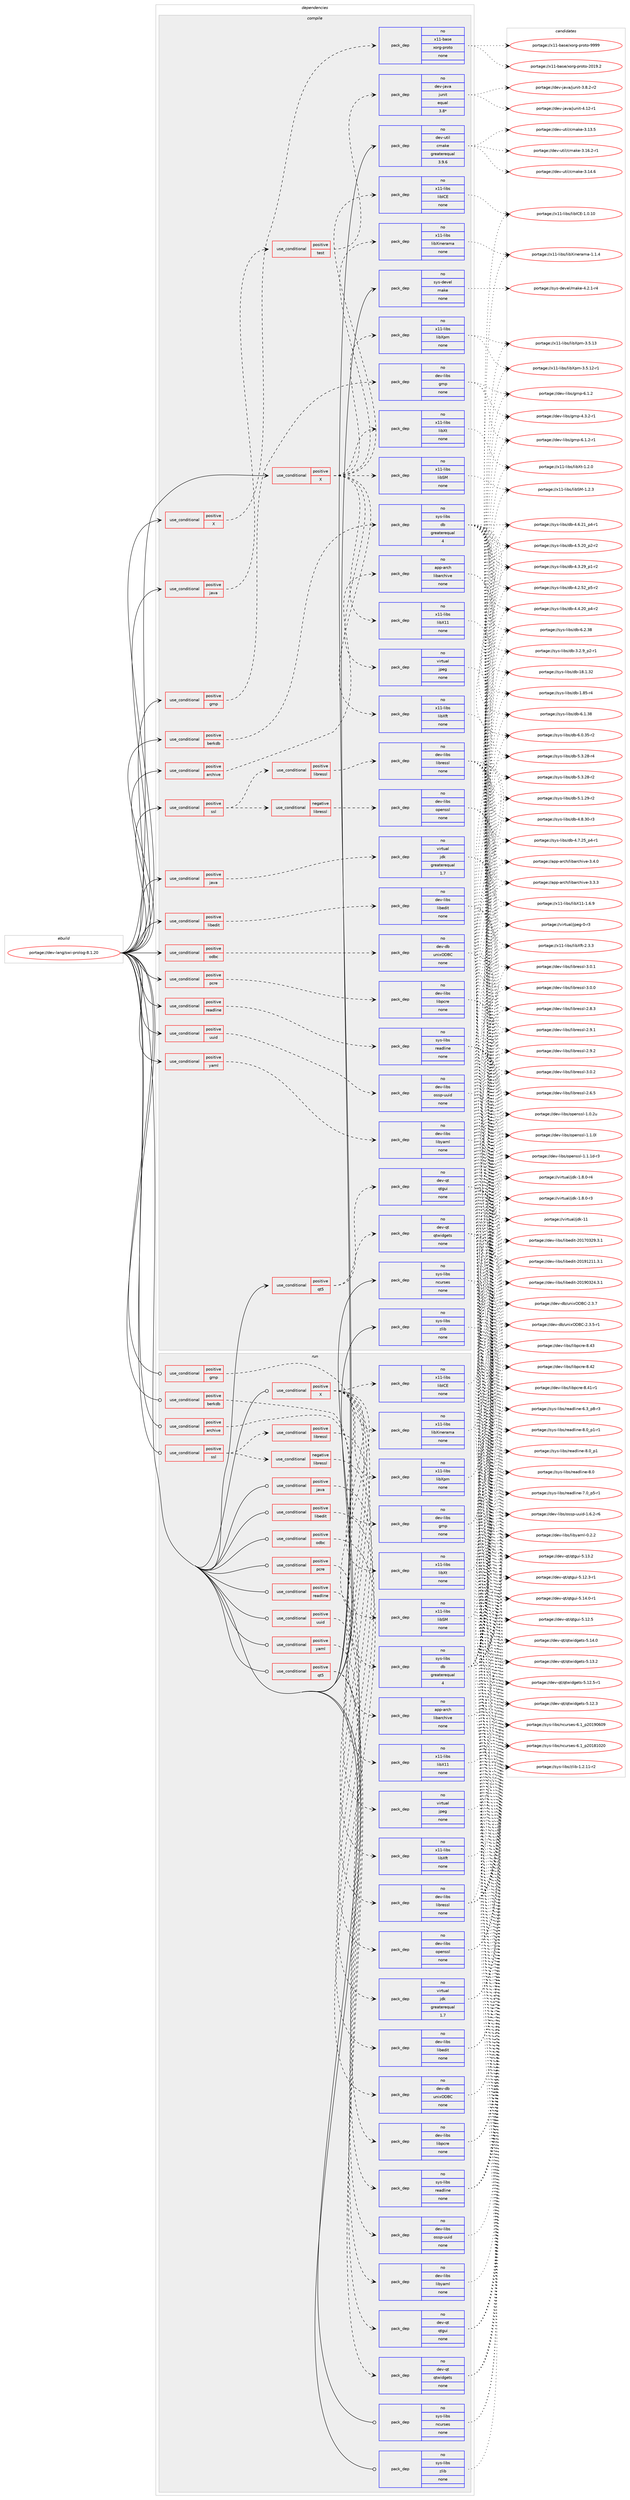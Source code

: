 digraph prolog {

# *************
# Graph options
# *************

newrank=true;
concentrate=true;
compound=true;
graph [rankdir=LR,fontname=Helvetica,fontsize=10,ranksep=1.5];#, ranksep=2.5, nodesep=0.2];
edge  [arrowhead=vee];
node  [fontname=Helvetica,fontsize=10];

# **********
# The ebuild
# **********

subgraph cluster_leftcol {
color=gray;
rank=same;
label=<<i>ebuild</i>>;
id [label="portage://dev-lang/swi-prolog-8.1.20", color=red, width=4, href="../dev-lang/swi-prolog-8.1.20.svg"];
}

# ****************
# The dependencies
# ****************

subgraph cluster_midcol {
color=gray;
label=<<i>dependencies</i>>;
subgraph cluster_compile {
fillcolor="#eeeeee";
style=filled;
label=<<i>compile</i>>;
subgraph cond126596 {
dependency517603 [label=<<TABLE BORDER="0" CELLBORDER="1" CELLSPACING="0" CELLPADDING="4"><TR><TD ROWSPAN="3" CELLPADDING="10">use_conditional</TD></TR><TR><TD>positive</TD></TR><TR><TD>X</TD></TR></TABLE>>, shape=none, color=red];
subgraph pack385605 {
dependency517604 [label=<<TABLE BORDER="0" CELLBORDER="1" CELLSPACING="0" CELLPADDING="4" WIDTH="220"><TR><TD ROWSPAN="6" CELLPADDING="30">pack_dep</TD></TR><TR><TD WIDTH="110">no</TD></TR><TR><TD>virtual</TD></TR><TR><TD>jpeg</TD></TR><TR><TD>none</TD></TR><TR><TD></TD></TR></TABLE>>, shape=none, color=blue];
}
dependency517603:e -> dependency517604:w [weight=20,style="dashed",arrowhead="vee"];
subgraph pack385606 {
dependency517605 [label=<<TABLE BORDER="0" CELLBORDER="1" CELLSPACING="0" CELLPADDING="4" WIDTH="220"><TR><TD ROWSPAN="6" CELLPADDING="30">pack_dep</TD></TR><TR><TD WIDTH="110">no</TD></TR><TR><TD>x11-libs</TD></TR><TR><TD>libX11</TD></TR><TR><TD>none</TD></TR><TR><TD></TD></TR></TABLE>>, shape=none, color=blue];
}
dependency517603:e -> dependency517605:w [weight=20,style="dashed",arrowhead="vee"];
subgraph pack385607 {
dependency517606 [label=<<TABLE BORDER="0" CELLBORDER="1" CELLSPACING="0" CELLPADDING="4" WIDTH="220"><TR><TD ROWSPAN="6" CELLPADDING="30">pack_dep</TD></TR><TR><TD WIDTH="110">no</TD></TR><TR><TD>x11-libs</TD></TR><TR><TD>libXft</TD></TR><TR><TD>none</TD></TR><TR><TD></TD></TR></TABLE>>, shape=none, color=blue];
}
dependency517603:e -> dependency517606:w [weight=20,style="dashed",arrowhead="vee"];
subgraph pack385608 {
dependency517607 [label=<<TABLE BORDER="0" CELLBORDER="1" CELLSPACING="0" CELLPADDING="4" WIDTH="220"><TR><TD ROWSPAN="6" CELLPADDING="30">pack_dep</TD></TR><TR><TD WIDTH="110">no</TD></TR><TR><TD>x11-libs</TD></TR><TR><TD>libXinerama</TD></TR><TR><TD>none</TD></TR><TR><TD></TD></TR></TABLE>>, shape=none, color=blue];
}
dependency517603:e -> dependency517607:w [weight=20,style="dashed",arrowhead="vee"];
subgraph pack385609 {
dependency517608 [label=<<TABLE BORDER="0" CELLBORDER="1" CELLSPACING="0" CELLPADDING="4" WIDTH="220"><TR><TD ROWSPAN="6" CELLPADDING="30">pack_dep</TD></TR><TR><TD WIDTH="110">no</TD></TR><TR><TD>x11-libs</TD></TR><TR><TD>libXpm</TD></TR><TR><TD>none</TD></TR><TR><TD></TD></TR></TABLE>>, shape=none, color=blue];
}
dependency517603:e -> dependency517608:w [weight=20,style="dashed",arrowhead="vee"];
subgraph pack385610 {
dependency517609 [label=<<TABLE BORDER="0" CELLBORDER="1" CELLSPACING="0" CELLPADDING="4" WIDTH="220"><TR><TD ROWSPAN="6" CELLPADDING="30">pack_dep</TD></TR><TR><TD WIDTH="110">no</TD></TR><TR><TD>x11-libs</TD></TR><TR><TD>libXt</TD></TR><TR><TD>none</TD></TR><TR><TD></TD></TR></TABLE>>, shape=none, color=blue];
}
dependency517603:e -> dependency517609:w [weight=20,style="dashed",arrowhead="vee"];
subgraph pack385611 {
dependency517610 [label=<<TABLE BORDER="0" CELLBORDER="1" CELLSPACING="0" CELLPADDING="4" WIDTH="220"><TR><TD ROWSPAN="6" CELLPADDING="30">pack_dep</TD></TR><TR><TD WIDTH="110">no</TD></TR><TR><TD>x11-libs</TD></TR><TR><TD>libICE</TD></TR><TR><TD>none</TD></TR><TR><TD></TD></TR></TABLE>>, shape=none, color=blue];
}
dependency517603:e -> dependency517610:w [weight=20,style="dashed",arrowhead="vee"];
subgraph pack385612 {
dependency517611 [label=<<TABLE BORDER="0" CELLBORDER="1" CELLSPACING="0" CELLPADDING="4" WIDTH="220"><TR><TD ROWSPAN="6" CELLPADDING="30">pack_dep</TD></TR><TR><TD WIDTH="110">no</TD></TR><TR><TD>x11-libs</TD></TR><TR><TD>libSM</TD></TR><TR><TD>none</TD></TR><TR><TD></TD></TR></TABLE>>, shape=none, color=blue];
}
dependency517603:e -> dependency517611:w [weight=20,style="dashed",arrowhead="vee"];
}
id:e -> dependency517603:w [weight=20,style="solid",arrowhead="vee"];
subgraph cond126597 {
dependency517612 [label=<<TABLE BORDER="0" CELLBORDER="1" CELLSPACING="0" CELLPADDING="4"><TR><TD ROWSPAN="3" CELLPADDING="10">use_conditional</TD></TR><TR><TD>positive</TD></TR><TR><TD>X</TD></TR></TABLE>>, shape=none, color=red];
subgraph pack385613 {
dependency517613 [label=<<TABLE BORDER="0" CELLBORDER="1" CELLSPACING="0" CELLPADDING="4" WIDTH="220"><TR><TD ROWSPAN="6" CELLPADDING="30">pack_dep</TD></TR><TR><TD WIDTH="110">no</TD></TR><TR><TD>x11-base</TD></TR><TR><TD>xorg-proto</TD></TR><TR><TD>none</TD></TR><TR><TD></TD></TR></TABLE>>, shape=none, color=blue];
}
dependency517612:e -> dependency517613:w [weight=20,style="dashed",arrowhead="vee"];
}
id:e -> dependency517612:w [weight=20,style="solid",arrowhead="vee"];
subgraph cond126598 {
dependency517614 [label=<<TABLE BORDER="0" CELLBORDER="1" CELLSPACING="0" CELLPADDING="4"><TR><TD ROWSPAN="3" CELLPADDING="10">use_conditional</TD></TR><TR><TD>positive</TD></TR><TR><TD>archive</TD></TR></TABLE>>, shape=none, color=red];
subgraph pack385614 {
dependency517615 [label=<<TABLE BORDER="0" CELLBORDER="1" CELLSPACING="0" CELLPADDING="4" WIDTH="220"><TR><TD ROWSPAN="6" CELLPADDING="30">pack_dep</TD></TR><TR><TD WIDTH="110">no</TD></TR><TR><TD>app-arch</TD></TR><TR><TD>libarchive</TD></TR><TR><TD>none</TD></TR><TR><TD></TD></TR></TABLE>>, shape=none, color=blue];
}
dependency517614:e -> dependency517615:w [weight=20,style="dashed",arrowhead="vee"];
}
id:e -> dependency517614:w [weight=20,style="solid",arrowhead="vee"];
subgraph cond126599 {
dependency517616 [label=<<TABLE BORDER="0" CELLBORDER="1" CELLSPACING="0" CELLPADDING="4"><TR><TD ROWSPAN="3" CELLPADDING="10">use_conditional</TD></TR><TR><TD>positive</TD></TR><TR><TD>berkdb</TD></TR></TABLE>>, shape=none, color=red];
subgraph pack385615 {
dependency517617 [label=<<TABLE BORDER="0" CELLBORDER="1" CELLSPACING="0" CELLPADDING="4" WIDTH="220"><TR><TD ROWSPAN="6" CELLPADDING="30">pack_dep</TD></TR><TR><TD WIDTH="110">no</TD></TR><TR><TD>sys-libs</TD></TR><TR><TD>db</TD></TR><TR><TD>greaterequal</TD></TR><TR><TD>4</TD></TR></TABLE>>, shape=none, color=blue];
}
dependency517616:e -> dependency517617:w [weight=20,style="dashed",arrowhead="vee"];
}
id:e -> dependency517616:w [weight=20,style="solid",arrowhead="vee"];
subgraph cond126600 {
dependency517618 [label=<<TABLE BORDER="0" CELLBORDER="1" CELLSPACING="0" CELLPADDING="4"><TR><TD ROWSPAN="3" CELLPADDING="10">use_conditional</TD></TR><TR><TD>positive</TD></TR><TR><TD>gmp</TD></TR></TABLE>>, shape=none, color=red];
subgraph pack385616 {
dependency517619 [label=<<TABLE BORDER="0" CELLBORDER="1" CELLSPACING="0" CELLPADDING="4" WIDTH="220"><TR><TD ROWSPAN="6" CELLPADDING="30">pack_dep</TD></TR><TR><TD WIDTH="110">no</TD></TR><TR><TD>dev-libs</TD></TR><TR><TD>gmp</TD></TR><TR><TD>none</TD></TR><TR><TD></TD></TR></TABLE>>, shape=none, color=blue];
}
dependency517618:e -> dependency517619:w [weight=20,style="dashed",arrowhead="vee"];
}
id:e -> dependency517618:w [weight=20,style="solid",arrowhead="vee"];
subgraph cond126601 {
dependency517620 [label=<<TABLE BORDER="0" CELLBORDER="1" CELLSPACING="0" CELLPADDING="4"><TR><TD ROWSPAN="3" CELLPADDING="10">use_conditional</TD></TR><TR><TD>positive</TD></TR><TR><TD>java</TD></TR></TABLE>>, shape=none, color=red];
subgraph cond126602 {
dependency517621 [label=<<TABLE BORDER="0" CELLBORDER="1" CELLSPACING="0" CELLPADDING="4"><TR><TD ROWSPAN="3" CELLPADDING="10">use_conditional</TD></TR><TR><TD>positive</TD></TR><TR><TD>test</TD></TR></TABLE>>, shape=none, color=red];
subgraph pack385617 {
dependency517622 [label=<<TABLE BORDER="0" CELLBORDER="1" CELLSPACING="0" CELLPADDING="4" WIDTH="220"><TR><TD ROWSPAN="6" CELLPADDING="30">pack_dep</TD></TR><TR><TD WIDTH="110">no</TD></TR><TR><TD>dev-java</TD></TR><TR><TD>junit</TD></TR><TR><TD>equal</TD></TR><TR><TD>3.8*</TD></TR></TABLE>>, shape=none, color=blue];
}
dependency517621:e -> dependency517622:w [weight=20,style="dashed",arrowhead="vee"];
}
dependency517620:e -> dependency517621:w [weight=20,style="dashed",arrowhead="vee"];
}
id:e -> dependency517620:w [weight=20,style="solid",arrowhead="vee"];
subgraph cond126603 {
dependency517623 [label=<<TABLE BORDER="0" CELLBORDER="1" CELLSPACING="0" CELLPADDING="4"><TR><TD ROWSPAN="3" CELLPADDING="10">use_conditional</TD></TR><TR><TD>positive</TD></TR><TR><TD>java</TD></TR></TABLE>>, shape=none, color=red];
subgraph pack385618 {
dependency517624 [label=<<TABLE BORDER="0" CELLBORDER="1" CELLSPACING="0" CELLPADDING="4" WIDTH="220"><TR><TD ROWSPAN="6" CELLPADDING="30">pack_dep</TD></TR><TR><TD WIDTH="110">no</TD></TR><TR><TD>virtual</TD></TR><TR><TD>jdk</TD></TR><TR><TD>greaterequal</TD></TR><TR><TD>1.7</TD></TR></TABLE>>, shape=none, color=blue];
}
dependency517623:e -> dependency517624:w [weight=20,style="dashed",arrowhead="vee"];
}
id:e -> dependency517623:w [weight=20,style="solid",arrowhead="vee"];
subgraph cond126604 {
dependency517625 [label=<<TABLE BORDER="0" CELLBORDER="1" CELLSPACING="0" CELLPADDING="4"><TR><TD ROWSPAN="3" CELLPADDING="10">use_conditional</TD></TR><TR><TD>positive</TD></TR><TR><TD>libedit</TD></TR></TABLE>>, shape=none, color=red];
subgraph pack385619 {
dependency517626 [label=<<TABLE BORDER="0" CELLBORDER="1" CELLSPACING="0" CELLPADDING="4" WIDTH="220"><TR><TD ROWSPAN="6" CELLPADDING="30">pack_dep</TD></TR><TR><TD WIDTH="110">no</TD></TR><TR><TD>dev-libs</TD></TR><TR><TD>libedit</TD></TR><TR><TD>none</TD></TR><TR><TD></TD></TR></TABLE>>, shape=none, color=blue];
}
dependency517625:e -> dependency517626:w [weight=20,style="dashed",arrowhead="vee"];
}
id:e -> dependency517625:w [weight=20,style="solid",arrowhead="vee"];
subgraph cond126605 {
dependency517627 [label=<<TABLE BORDER="0" CELLBORDER="1" CELLSPACING="0" CELLPADDING="4"><TR><TD ROWSPAN="3" CELLPADDING="10">use_conditional</TD></TR><TR><TD>positive</TD></TR><TR><TD>odbc</TD></TR></TABLE>>, shape=none, color=red];
subgraph pack385620 {
dependency517628 [label=<<TABLE BORDER="0" CELLBORDER="1" CELLSPACING="0" CELLPADDING="4" WIDTH="220"><TR><TD ROWSPAN="6" CELLPADDING="30">pack_dep</TD></TR><TR><TD WIDTH="110">no</TD></TR><TR><TD>dev-db</TD></TR><TR><TD>unixODBC</TD></TR><TR><TD>none</TD></TR><TR><TD></TD></TR></TABLE>>, shape=none, color=blue];
}
dependency517627:e -> dependency517628:w [weight=20,style="dashed",arrowhead="vee"];
}
id:e -> dependency517627:w [weight=20,style="solid",arrowhead="vee"];
subgraph cond126606 {
dependency517629 [label=<<TABLE BORDER="0" CELLBORDER="1" CELLSPACING="0" CELLPADDING="4"><TR><TD ROWSPAN="3" CELLPADDING="10">use_conditional</TD></TR><TR><TD>positive</TD></TR><TR><TD>pcre</TD></TR></TABLE>>, shape=none, color=red];
subgraph pack385621 {
dependency517630 [label=<<TABLE BORDER="0" CELLBORDER="1" CELLSPACING="0" CELLPADDING="4" WIDTH="220"><TR><TD ROWSPAN="6" CELLPADDING="30">pack_dep</TD></TR><TR><TD WIDTH="110">no</TD></TR><TR><TD>dev-libs</TD></TR><TR><TD>libpcre</TD></TR><TR><TD>none</TD></TR><TR><TD></TD></TR></TABLE>>, shape=none, color=blue];
}
dependency517629:e -> dependency517630:w [weight=20,style="dashed",arrowhead="vee"];
}
id:e -> dependency517629:w [weight=20,style="solid",arrowhead="vee"];
subgraph cond126607 {
dependency517631 [label=<<TABLE BORDER="0" CELLBORDER="1" CELLSPACING="0" CELLPADDING="4"><TR><TD ROWSPAN="3" CELLPADDING="10">use_conditional</TD></TR><TR><TD>positive</TD></TR><TR><TD>qt5</TD></TR></TABLE>>, shape=none, color=red];
subgraph pack385622 {
dependency517632 [label=<<TABLE BORDER="0" CELLBORDER="1" CELLSPACING="0" CELLPADDING="4" WIDTH="220"><TR><TD ROWSPAN="6" CELLPADDING="30">pack_dep</TD></TR><TR><TD WIDTH="110">no</TD></TR><TR><TD>dev-qt</TD></TR><TR><TD>qtwidgets</TD></TR><TR><TD>none</TD></TR><TR><TD></TD></TR></TABLE>>, shape=none, color=blue];
}
dependency517631:e -> dependency517632:w [weight=20,style="dashed",arrowhead="vee"];
subgraph pack385623 {
dependency517633 [label=<<TABLE BORDER="0" CELLBORDER="1" CELLSPACING="0" CELLPADDING="4" WIDTH="220"><TR><TD ROWSPAN="6" CELLPADDING="30">pack_dep</TD></TR><TR><TD WIDTH="110">no</TD></TR><TR><TD>dev-qt</TD></TR><TR><TD>qtgui</TD></TR><TR><TD>none</TD></TR><TR><TD></TD></TR></TABLE>>, shape=none, color=blue];
}
dependency517631:e -> dependency517633:w [weight=20,style="dashed",arrowhead="vee"];
}
id:e -> dependency517631:w [weight=20,style="solid",arrowhead="vee"];
subgraph cond126608 {
dependency517634 [label=<<TABLE BORDER="0" CELLBORDER="1" CELLSPACING="0" CELLPADDING="4"><TR><TD ROWSPAN="3" CELLPADDING="10">use_conditional</TD></TR><TR><TD>positive</TD></TR><TR><TD>readline</TD></TR></TABLE>>, shape=none, color=red];
subgraph pack385624 {
dependency517635 [label=<<TABLE BORDER="0" CELLBORDER="1" CELLSPACING="0" CELLPADDING="4" WIDTH="220"><TR><TD ROWSPAN="6" CELLPADDING="30">pack_dep</TD></TR><TR><TD WIDTH="110">no</TD></TR><TR><TD>sys-libs</TD></TR><TR><TD>readline</TD></TR><TR><TD>none</TD></TR><TR><TD></TD></TR></TABLE>>, shape=none, color=blue];
}
dependency517634:e -> dependency517635:w [weight=20,style="dashed",arrowhead="vee"];
}
id:e -> dependency517634:w [weight=20,style="solid",arrowhead="vee"];
subgraph cond126609 {
dependency517636 [label=<<TABLE BORDER="0" CELLBORDER="1" CELLSPACING="0" CELLPADDING="4"><TR><TD ROWSPAN="3" CELLPADDING="10">use_conditional</TD></TR><TR><TD>positive</TD></TR><TR><TD>ssl</TD></TR></TABLE>>, shape=none, color=red];
subgraph cond126610 {
dependency517637 [label=<<TABLE BORDER="0" CELLBORDER="1" CELLSPACING="0" CELLPADDING="4"><TR><TD ROWSPAN="3" CELLPADDING="10">use_conditional</TD></TR><TR><TD>negative</TD></TR><TR><TD>libressl</TD></TR></TABLE>>, shape=none, color=red];
subgraph pack385625 {
dependency517638 [label=<<TABLE BORDER="0" CELLBORDER="1" CELLSPACING="0" CELLPADDING="4" WIDTH="220"><TR><TD ROWSPAN="6" CELLPADDING="30">pack_dep</TD></TR><TR><TD WIDTH="110">no</TD></TR><TR><TD>dev-libs</TD></TR><TR><TD>openssl</TD></TR><TR><TD>none</TD></TR><TR><TD></TD></TR></TABLE>>, shape=none, color=blue];
}
dependency517637:e -> dependency517638:w [weight=20,style="dashed",arrowhead="vee"];
}
dependency517636:e -> dependency517637:w [weight=20,style="dashed",arrowhead="vee"];
subgraph cond126611 {
dependency517639 [label=<<TABLE BORDER="0" CELLBORDER="1" CELLSPACING="0" CELLPADDING="4"><TR><TD ROWSPAN="3" CELLPADDING="10">use_conditional</TD></TR><TR><TD>positive</TD></TR><TR><TD>libressl</TD></TR></TABLE>>, shape=none, color=red];
subgraph pack385626 {
dependency517640 [label=<<TABLE BORDER="0" CELLBORDER="1" CELLSPACING="0" CELLPADDING="4" WIDTH="220"><TR><TD ROWSPAN="6" CELLPADDING="30">pack_dep</TD></TR><TR><TD WIDTH="110">no</TD></TR><TR><TD>dev-libs</TD></TR><TR><TD>libressl</TD></TR><TR><TD>none</TD></TR><TR><TD></TD></TR></TABLE>>, shape=none, color=blue];
}
dependency517639:e -> dependency517640:w [weight=20,style="dashed",arrowhead="vee"];
}
dependency517636:e -> dependency517639:w [weight=20,style="dashed",arrowhead="vee"];
}
id:e -> dependency517636:w [weight=20,style="solid",arrowhead="vee"];
subgraph cond126612 {
dependency517641 [label=<<TABLE BORDER="0" CELLBORDER="1" CELLSPACING="0" CELLPADDING="4"><TR><TD ROWSPAN="3" CELLPADDING="10">use_conditional</TD></TR><TR><TD>positive</TD></TR><TR><TD>uuid</TD></TR></TABLE>>, shape=none, color=red];
subgraph pack385627 {
dependency517642 [label=<<TABLE BORDER="0" CELLBORDER="1" CELLSPACING="0" CELLPADDING="4" WIDTH="220"><TR><TD ROWSPAN="6" CELLPADDING="30">pack_dep</TD></TR><TR><TD WIDTH="110">no</TD></TR><TR><TD>dev-libs</TD></TR><TR><TD>ossp-uuid</TD></TR><TR><TD>none</TD></TR><TR><TD></TD></TR></TABLE>>, shape=none, color=blue];
}
dependency517641:e -> dependency517642:w [weight=20,style="dashed",arrowhead="vee"];
}
id:e -> dependency517641:w [weight=20,style="solid",arrowhead="vee"];
subgraph cond126613 {
dependency517643 [label=<<TABLE BORDER="0" CELLBORDER="1" CELLSPACING="0" CELLPADDING="4"><TR><TD ROWSPAN="3" CELLPADDING="10">use_conditional</TD></TR><TR><TD>positive</TD></TR><TR><TD>yaml</TD></TR></TABLE>>, shape=none, color=red];
subgraph pack385628 {
dependency517644 [label=<<TABLE BORDER="0" CELLBORDER="1" CELLSPACING="0" CELLPADDING="4" WIDTH="220"><TR><TD ROWSPAN="6" CELLPADDING="30">pack_dep</TD></TR><TR><TD WIDTH="110">no</TD></TR><TR><TD>dev-libs</TD></TR><TR><TD>libyaml</TD></TR><TR><TD>none</TD></TR><TR><TD></TD></TR></TABLE>>, shape=none, color=blue];
}
dependency517643:e -> dependency517644:w [weight=20,style="dashed",arrowhead="vee"];
}
id:e -> dependency517643:w [weight=20,style="solid",arrowhead="vee"];
subgraph pack385629 {
dependency517645 [label=<<TABLE BORDER="0" CELLBORDER="1" CELLSPACING="0" CELLPADDING="4" WIDTH="220"><TR><TD ROWSPAN="6" CELLPADDING="30">pack_dep</TD></TR><TR><TD WIDTH="110">no</TD></TR><TR><TD>dev-util</TD></TR><TR><TD>cmake</TD></TR><TR><TD>greaterequal</TD></TR><TR><TD>3.9.6</TD></TR></TABLE>>, shape=none, color=blue];
}
id:e -> dependency517645:w [weight=20,style="solid",arrowhead="vee"];
subgraph pack385630 {
dependency517646 [label=<<TABLE BORDER="0" CELLBORDER="1" CELLSPACING="0" CELLPADDING="4" WIDTH="220"><TR><TD ROWSPAN="6" CELLPADDING="30">pack_dep</TD></TR><TR><TD WIDTH="110">no</TD></TR><TR><TD>sys-devel</TD></TR><TR><TD>make</TD></TR><TR><TD>none</TD></TR><TR><TD></TD></TR></TABLE>>, shape=none, color=blue];
}
id:e -> dependency517646:w [weight=20,style="solid",arrowhead="vee"];
subgraph pack385631 {
dependency517647 [label=<<TABLE BORDER="0" CELLBORDER="1" CELLSPACING="0" CELLPADDING="4" WIDTH="220"><TR><TD ROWSPAN="6" CELLPADDING="30">pack_dep</TD></TR><TR><TD WIDTH="110">no</TD></TR><TR><TD>sys-libs</TD></TR><TR><TD>ncurses</TD></TR><TR><TD>none</TD></TR><TR><TD></TD></TR></TABLE>>, shape=none, color=blue];
}
id:e -> dependency517647:w [weight=20,style="solid",arrowhead="vee"];
subgraph pack385632 {
dependency517648 [label=<<TABLE BORDER="0" CELLBORDER="1" CELLSPACING="0" CELLPADDING="4" WIDTH="220"><TR><TD ROWSPAN="6" CELLPADDING="30">pack_dep</TD></TR><TR><TD WIDTH="110">no</TD></TR><TR><TD>sys-libs</TD></TR><TR><TD>zlib</TD></TR><TR><TD>none</TD></TR><TR><TD></TD></TR></TABLE>>, shape=none, color=blue];
}
id:e -> dependency517648:w [weight=20,style="solid",arrowhead="vee"];
}
subgraph cluster_compileandrun {
fillcolor="#eeeeee";
style=filled;
label=<<i>compile and run</i>>;
}
subgraph cluster_run {
fillcolor="#eeeeee";
style=filled;
label=<<i>run</i>>;
subgraph cond126614 {
dependency517649 [label=<<TABLE BORDER="0" CELLBORDER="1" CELLSPACING="0" CELLPADDING="4"><TR><TD ROWSPAN="3" CELLPADDING="10">use_conditional</TD></TR><TR><TD>positive</TD></TR><TR><TD>X</TD></TR></TABLE>>, shape=none, color=red];
subgraph pack385633 {
dependency517650 [label=<<TABLE BORDER="0" CELLBORDER="1" CELLSPACING="0" CELLPADDING="4" WIDTH="220"><TR><TD ROWSPAN="6" CELLPADDING="30">pack_dep</TD></TR><TR><TD WIDTH="110">no</TD></TR><TR><TD>virtual</TD></TR><TR><TD>jpeg</TD></TR><TR><TD>none</TD></TR><TR><TD></TD></TR></TABLE>>, shape=none, color=blue];
}
dependency517649:e -> dependency517650:w [weight=20,style="dashed",arrowhead="vee"];
subgraph pack385634 {
dependency517651 [label=<<TABLE BORDER="0" CELLBORDER="1" CELLSPACING="0" CELLPADDING="4" WIDTH="220"><TR><TD ROWSPAN="6" CELLPADDING="30">pack_dep</TD></TR><TR><TD WIDTH="110">no</TD></TR><TR><TD>x11-libs</TD></TR><TR><TD>libX11</TD></TR><TR><TD>none</TD></TR><TR><TD></TD></TR></TABLE>>, shape=none, color=blue];
}
dependency517649:e -> dependency517651:w [weight=20,style="dashed",arrowhead="vee"];
subgraph pack385635 {
dependency517652 [label=<<TABLE BORDER="0" CELLBORDER="1" CELLSPACING="0" CELLPADDING="4" WIDTH="220"><TR><TD ROWSPAN="6" CELLPADDING="30">pack_dep</TD></TR><TR><TD WIDTH="110">no</TD></TR><TR><TD>x11-libs</TD></TR><TR><TD>libXft</TD></TR><TR><TD>none</TD></TR><TR><TD></TD></TR></TABLE>>, shape=none, color=blue];
}
dependency517649:e -> dependency517652:w [weight=20,style="dashed",arrowhead="vee"];
subgraph pack385636 {
dependency517653 [label=<<TABLE BORDER="0" CELLBORDER="1" CELLSPACING="0" CELLPADDING="4" WIDTH="220"><TR><TD ROWSPAN="6" CELLPADDING="30">pack_dep</TD></TR><TR><TD WIDTH="110">no</TD></TR><TR><TD>x11-libs</TD></TR><TR><TD>libXinerama</TD></TR><TR><TD>none</TD></TR><TR><TD></TD></TR></TABLE>>, shape=none, color=blue];
}
dependency517649:e -> dependency517653:w [weight=20,style="dashed",arrowhead="vee"];
subgraph pack385637 {
dependency517654 [label=<<TABLE BORDER="0" CELLBORDER="1" CELLSPACING="0" CELLPADDING="4" WIDTH="220"><TR><TD ROWSPAN="6" CELLPADDING="30">pack_dep</TD></TR><TR><TD WIDTH="110">no</TD></TR><TR><TD>x11-libs</TD></TR><TR><TD>libXpm</TD></TR><TR><TD>none</TD></TR><TR><TD></TD></TR></TABLE>>, shape=none, color=blue];
}
dependency517649:e -> dependency517654:w [weight=20,style="dashed",arrowhead="vee"];
subgraph pack385638 {
dependency517655 [label=<<TABLE BORDER="0" CELLBORDER="1" CELLSPACING="0" CELLPADDING="4" WIDTH="220"><TR><TD ROWSPAN="6" CELLPADDING="30">pack_dep</TD></TR><TR><TD WIDTH="110">no</TD></TR><TR><TD>x11-libs</TD></TR><TR><TD>libXt</TD></TR><TR><TD>none</TD></TR><TR><TD></TD></TR></TABLE>>, shape=none, color=blue];
}
dependency517649:e -> dependency517655:w [weight=20,style="dashed",arrowhead="vee"];
subgraph pack385639 {
dependency517656 [label=<<TABLE BORDER="0" CELLBORDER="1" CELLSPACING="0" CELLPADDING="4" WIDTH="220"><TR><TD ROWSPAN="6" CELLPADDING="30">pack_dep</TD></TR><TR><TD WIDTH="110">no</TD></TR><TR><TD>x11-libs</TD></TR><TR><TD>libICE</TD></TR><TR><TD>none</TD></TR><TR><TD></TD></TR></TABLE>>, shape=none, color=blue];
}
dependency517649:e -> dependency517656:w [weight=20,style="dashed",arrowhead="vee"];
subgraph pack385640 {
dependency517657 [label=<<TABLE BORDER="0" CELLBORDER="1" CELLSPACING="0" CELLPADDING="4" WIDTH="220"><TR><TD ROWSPAN="6" CELLPADDING="30">pack_dep</TD></TR><TR><TD WIDTH="110">no</TD></TR><TR><TD>x11-libs</TD></TR><TR><TD>libSM</TD></TR><TR><TD>none</TD></TR><TR><TD></TD></TR></TABLE>>, shape=none, color=blue];
}
dependency517649:e -> dependency517657:w [weight=20,style="dashed",arrowhead="vee"];
}
id:e -> dependency517649:w [weight=20,style="solid",arrowhead="odot"];
subgraph cond126615 {
dependency517658 [label=<<TABLE BORDER="0" CELLBORDER="1" CELLSPACING="0" CELLPADDING="4"><TR><TD ROWSPAN="3" CELLPADDING="10">use_conditional</TD></TR><TR><TD>positive</TD></TR><TR><TD>archive</TD></TR></TABLE>>, shape=none, color=red];
subgraph pack385641 {
dependency517659 [label=<<TABLE BORDER="0" CELLBORDER="1" CELLSPACING="0" CELLPADDING="4" WIDTH="220"><TR><TD ROWSPAN="6" CELLPADDING="30">pack_dep</TD></TR><TR><TD WIDTH="110">no</TD></TR><TR><TD>app-arch</TD></TR><TR><TD>libarchive</TD></TR><TR><TD>none</TD></TR><TR><TD></TD></TR></TABLE>>, shape=none, color=blue];
}
dependency517658:e -> dependency517659:w [weight=20,style="dashed",arrowhead="vee"];
}
id:e -> dependency517658:w [weight=20,style="solid",arrowhead="odot"];
subgraph cond126616 {
dependency517660 [label=<<TABLE BORDER="0" CELLBORDER="1" CELLSPACING="0" CELLPADDING="4"><TR><TD ROWSPAN="3" CELLPADDING="10">use_conditional</TD></TR><TR><TD>positive</TD></TR><TR><TD>berkdb</TD></TR></TABLE>>, shape=none, color=red];
subgraph pack385642 {
dependency517661 [label=<<TABLE BORDER="0" CELLBORDER="1" CELLSPACING="0" CELLPADDING="4" WIDTH="220"><TR><TD ROWSPAN="6" CELLPADDING="30">pack_dep</TD></TR><TR><TD WIDTH="110">no</TD></TR><TR><TD>sys-libs</TD></TR><TR><TD>db</TD></TR><TR><TD>greaterequal</TD></TR><TR><TD>4</TD></TR></TABLE>>, shape=none, color=blue];
}
dependency517660:e -> dependency517661:w [weight=20,style="dashed",arrowhead="vee"];
}
id:e -> dependency517660:w [weight=20,style="solid",arrowhead="odot"];
subgraph cond126617 {
dependency517662 [label=<<TABLE BORDER="0" CELLBORDER="1" CELLSPACING="0" CELLPADDING="4"><TR><TD ROWSPAN="3" CELLPADDING="10">use_conditional</TD></TR><TR><TD>positive</TD></TR><TR><TD>gmp</TD></TR></TABLE>>, shape=none, color=red];
subgraph pack385643 {
dependency517663 [label=<<TABLE BORDER="0" CELLBORDER="1" CELLSPACING="0" CELLPADDING="4" WIDTH="220"><TR><TD ROWSPAN="6" CELLPADDING="30">pack_dep</TD></TR><TR><TD WIDTH="110">no</TD></TR><TR><TD>dev-libs</TD></TR><TR><TD>gmp</TD></TR><TR><TD>none</TD></TR><TR><TD></TD></TR></TABLE>>, shape=none, color=blue];
}
dependency517662:e -> dependency517663:w [weight=20,style="dashed",arrowhead="vee"];
}
id:e -> dependency517662:w [weight=20,style="solid",arrowhead="odot"];
subgraph cond126618 {
dependency517664 [label=<<TABLE BORDER="0" CELLBORDER="1" CELLSPACING="0" CELLPADDING="4"><TR><TD ROWSPAN="3" CELLPADDING="10">use_conditional</TD></TR><TR><TD>positive</TD></TR><TR><TD>java</TD></TR></TABLE>>, shape=none, color=red];
subgraph pack385644 {
dependency517665 [label=<<TABLE BORDER="0" CELLBORDER="1" CELLSPACING="0" CELLPADDING="4" WIDTH="220"><TR><TD ROWSPAN="6" CELLPADDING="30">pack_dep</TD></TR><TR><TD WIDTH="110">no</TD></TR><TR><TD>virtual</TD></TR><TR><TD>jdk</TD></TR><TR><TD>greaterequal</TD></TR><TR><TD>1.7</TD></TR></TABLE>>, shape=none, color=blue];
}
dependency517664:e -> dependency517665:w [weight=20,style="dashed",arrowhead="vee"];
}
id:e -> dependency517664:w [weight=20,style="solid",arrowhead="odot"];
subgraph cond126619 {
dependency517666 [label=<<TABLE BORDER="0" CELLBORDER="1" CELLSPACING="0" CELLPADDING="4"><TR><TD ROWSPAN="3" CELLPADDING="10">use_conditional</TD></TR><TR><TD>positive</TD></TR><TR><TD>libedit</TD></TR></TABLE>>, shape=none, color=red];
subgraph pack385645 {
dependency517667 [label=<<TABLE BORDER="0" CELLBORDER="1" CELLSPACING="0" CELLPADDING="4" WIDTH="220"><TR><TD ROWSPAN="6" CELLPADDING="30">pack_dep</TD></TR><TR><TD WIDTH="110">no</TD></TR><TR><TD>dev-libs</TD></TR><TR><TD>libedit</TD></TR><TR><TD>none</TD></TR><TR><TD></TD></TR></TABLE>>, shape=none, color=blue];
}
dependency517666:e -> dependency517667:w [weight=20,style="dashed",arrowhead="vee"];
}
id:e -> dependency517666:w [weight=20,style="solid",arrowhead="odot"];
subgraph cond126620 {
dependency517668 [label=<<TABLE BORDER="0" CELLBORDER="1" CELLSPACING="0" CELLPADDING="4"><TR><TD ROWSPAN="3" CELLPADDING="10">use_conditional</TD></TR><TR><TD>positive</TD></TR><TR><TD>odbc</TD></TR></TABLE>>, shape=none, color=red];
subgraph pack385646 {
dependency517669 [label=<<TABLE BORDER="0" CELLBORDER="1" CELLSPACING="0" CELLPADDING="4" WIDTH="220"><TR><TD ROWSPAN="6" CELLPADDING="30">pack_dep</TD></TR><TR><TD WIDTH="110">no</TD></TR><TR><TD>dev-db</TD></TR><TR><TD>unixODBC</TD></TR><TR><TD>none</TD></TR><TR><TD></TD></TR></TABLE>>, shape=none, color=blue];
}
dependency517668:e -> dependency517669:w [weight=20,style="dashed",arrowhead="vee"];
}
id:e -> dependency517668:w [weight=20,style="solid",arrowhead="odot"];
subgraph cond126621 {
dependency517670 [label=<<TABLE BORDER="0" CELLBORDER="1" CELLSPACING="0" CELLPADDING="4"><TR><TD ROWSPAN="3" CELLPADDING="10">use_conditional</TD></TR><TR><TD>positive</TD></TR><TR><TD>pcre</TD></TR></TABLE>>, shape=none, color=red];
subgraph pack385647 {
dependency517671 [label=<<TABLE BORDER="0" CELLBORDER="1" CELLSPACING="0" CELLPADDING="4" WIDTH="220"><TR><TD ROWSPAN="6" CELLPADDING="30">pack_dep</TD></TR><TR><TD WIDTH="110">no</TD></TR><TR><TD>dev-libs</TD></TR><TR><TD>libpcre</TD></TR><TR><TD>none</TD></TR><TR><TD></TD></TR></TABLE>>, shape=none, color=blue];
}
dependency517670:e -> dependency517671:w [weight=20,style="dashed",arrowhead="vee"];
}
id:e -> dependency517670:w [weight=20,style="solid",arrowhead="odot"];
subgraph cond126622 {
dependency517672 [label=<<TABLE BORDER="0" CELLBORDER="1" CELLSPACING="0" CELLPADDING="4"><TR><TD ROWSPAN="3" CELLPADDING="10">use_conditional</TD></TR><TR><TD>positive</TD></TR><TR><TD>qt5</TD></TR></TABLE>>, shape=none, color=red];
subgraph pack385648 {
dependency517673 [label=<<TABLE BORDER="0" CELLBORDER="1" CELLSPACING="0" CELLPADDING="4" WIDTH="220"><TR><TD ROWSPAN="6" CELLPADDING="30">pack_dep</TD></TR><TR><TD WIDTH="110">no</TD></TR><TR><TD>dev-qt</TD></TR><TR><TD>qtwidgets</TD></TR><TR><TD>none</TD></TR><TR><TD></TD></TR></TABLE>>, shape=none, color=blue];
}
dependency517672:e -> dependency517673:w [weight=20,style="dashed",arrowhead="vee"];
subgraph pack385649 {
dependency517674 [label=<<TABLE BORDER="0" CELLBORDER="1" CELLSPACING="0" CELLPADDING="4" WIDTH="220"><TR><TD ROWSPAN="6" CELLPADDING="30">pack_dep</TD></TR><TR><TD WIDTH="110">no</TD></TR><TR><TD>dev-qt</TD></TR><TR><TD>qtgui</TD></TR><TR><TD>none</TD></TR><TR><TD></TD></TR></TABLE>>, shape=none, color=blue];
}
dependency517672:e -> dependency517674:w [weight=20,style="dashed",arrowhead="vee"];
}
id:e -> dependency517672:w [weight=20,style="solid",arrowhead="odot"];
subgraph cond126623 {
dependency517675 [label=<<TABLE BORDER="0" CELLBORDER="1" CELLSPACING="0" CELLPADDING="4"><TR><TD ROWSPAN="3" CELLPADDING="10">use_conditional</TD></TR><TR><TD>positive</TD></TR><TR><TD>readline</TD></TR></TABLE>>, shape=none, color=red];
subgraph pack385650 {
dependency517676 [label=<<TABLE BORDER="0" CELLBORDER="1" CELLSPACING="0" CELLPADDING="4" WIDTH="220"><TR><TD ROWSPAN="6" CELLPADDING="30">pack_dep</TD></TR><TR><TD WIDTH="110">no</TD></TR><TR><TD>sys-libs</TD></TR><TR><TD>readline</TD></TR><TR><TD>none</TD></TR><TR><TD></TD></TR></TABLE>>, shape=none, color=blue];
}
dependency517675:e -> dependency517676:w [weight=20,style="dashed",arrowhead="vee"];
}
id:e -> dependency517675:w [weight=20,style="solid",arrowhead="odot"];
subgraph cond126624 {
dependency517677 [label=<<TABLE BORDER="0" CELLBORDER="1" CELLSPACING="0" CELLPADDING="4"><TR><TD ROWSPAN="3" CELLPADDING="10">use_conditional</TD></TR><TR><TD>positive</TD></TR><TR><TD>ssl</TD></TR></TABLE>>, shape=none, color=red];
subgraph cond126625 {
dependency517678 [label=<<TABLE BORDER="0" CELLBORDER="1" CELLSPACING="0" CELLPADDING="4"><TR><TD ROWSPAN="3" CELLPADDING="10">use_conditional</TD></TR><TR><TD>negative</TD></TR><TR><TD>libressl</TD></TR></TABLE>>, shape=none, color=red];
subgraph pack385651 {
dependency517679 [label=<<TABLE BORDER="0" CELLBORDER="1" CELLSPACING="0" CELLPADDING="4" WIDTH="220"><TR><TD ROWSPAN="6" CELLPADDING="30">pack_dep</TD></TR><TR><TD WIDTH="110">no</TD></TR><TR><TD>dev-libs</TD></TR><TR><TD>openssl</TD></TR><TR><TD>none</TD></TR><TR><TD></TD></TR></TABLE>>, shape=none, color=blue];
}
dependency517678:e -> dependency517679:w [weight=20,style="dashed",arrowhead="vee"];
}
dependency517677:e -> dependency517678:w [weight=20,style="dashed",arrowhead="vee"];
subgraph cond126626 {
dependency517680 [label=<<TABLE BORDER="0" CELLBORDER="1" CELLSPACING="0" CELLPADDING="4"><TR><TD ROWSPAN="3" CELLPADDING="10">use_conditional</TD></TR><TR><TD>positive</TD></TR><TR><TD>libressl</TD></TR></TABLE>>, shape=none, color=red];
subgraph pack385652 {
dependency517681 [label=<<TABLE BORDER="0" CELLBORDER="1" CELLSPACING="0" CELLPADDING="4" WIDTH="220"><TR><TD ROWSPAN="6" CELLPADDING="30">pack_dep</TD></TR><TR><TD WIDTH="110">no</TD></TR><TR><TD>dev-libs</TD></TR><TR><TD>libressl</TD></TR><TR><TD>none</TD></TR><TR><TD></TD></TR></TABLE>>, shape=none, color=blue];
}
dependency517680:e -> dependency517681:w [weight=20,style="dashed",arrowhead="vee"];
}
dependency517677:e -> dependency517680:w [weight=20,style="dashed",arrowhead="vee"];
}
id:e -> dependency517677:w [weight=20,style="solid",arrowhead="odot"];
subgraph cond126627 {
dependency517682 [label=<<TABLE BORDER="0" CELLBORDER="1" CELLSPACING="0" CELLPADDING="4"><TR><TD ROWSPAN="3" CELLPADDING="10">use_conditional</TD></TR><TR><TD>positive</TD></TR><TR><TD>uuid</TD></TR></TABLE>>, shape=none, color=red];
subgraph pack385653 {
dependency517683 [label=<<TABLE BORDER="0" CELLBORDER="1" CELLSPACING="0" CELLPADDING="4" WIDTH="220"><TR><TD ROWSPAN="6" CELLPADDING="30">pack_dep</TD></TR><TR><TD WIDTH="110">no</TD></TR><TR><TD>dev-libs</TD></TR><TR><TD>ossp-uuid</TD></TR><TR><TD>none</TD></TR><TR><TD></TD></TR></TABLE>>, shape=none, color=blue];
}
dependency517682:e -> dependency517683:w [weight=20,style="dashed",arrowhead="vee"];
}
id:e -> dependency517682:w [weight=20,style="solid",arrowhead="odot"];
subgraph cond126628 {
dependency517684 [label=<<TABLE BORDER="0" CELLBORDER="1" CELLSPACING="0" CELLPADDING="4"><TR><TD ROWSPAN="3" CELLPADDING="10">use_conditional</TD></TR><TR><TD>positive</TD></TR><TR><TD>yaml</TD></TR></TABLE>>, shape=none, color=red];
subgraph pack385654 {
dependency517685 [label=<<TABLE BORDER="0" CELLBORDER="1" CELLSPACING="0" CELLPADDING="4" WIDTH="220"><TR><TD ROWSPAN="6" CELLPADDING="30">pack_dep</TD></TR><TR><TD WIDTH="110">no</TD></TR><TR><TD>dev-libs</TD></TR><TR><TD>libyaml</TD></TR><TR><TD>none</TD></TR><TR><TD></TD></TR></TABLE>>, shape=none, color=blue];
}
dependency517684:e -> dependency517685:w [weight=20,style="dashed",arrowhead="vee"];
}
id:e -> dependency517684:w [weight=20,style="solid",arrowhead="odot"];
subgraph pack385655 {
dependency517686 [label=<<TABLE BORDER="0" CELLBORDER="1" CELLSPACING="0" CELLPADDING="4" WIDTH="220"><TR><TD ROWSPAN="6" CELLPADDING="30">pack_dep</TD></TR><TR><TD WIDTH="110">no</TD></TR><TR><TD>sys-libs</TD></TR><TR><TD>ncurses</TD></TR><TR><TD>none</TD></TR><TR><TD></TD></TR></TABLE>>, shape=none, color=blue];
}
id:e -> dependency517686:w [weight=20,style="solid",arrowhead="odot"];
subgraph pack385656 {
dependency517687 [label=<<TABLE BORDER="0" CELLBORDER="1" CELLSPACING="0" CELLPADDING="4" WIDTH="220"><TR><TD ROWSPAN="6" CELLPADDING="30">pack_dep</TD></TR><TR><TD WIDTH="110">no</TD></TR><TR><TD>sys-libs</TD></TR><TR><TD>zlib</TD></TR><TR><TD>none</TD></TR><TR><TD></TD></TR></TABLE>>, shape=none, color=blue];
}
id:e -> dependency517687:w [weight=20,style="solid",arrowhead="odot"];
}
}

# **************
# The candidates
# **************

subgraph cluster_choices {
rank=same;
color=gray;
label=<<i>candidates</i>>;

subgraph choice385605 {
color=black;
nodesep=1;
choice118105114116117971084710611210110345484511451 [label="portage://virtual/jpeg-0-r3", color=red, width=4,href="../virtual/jpeg-0-r3.svg"];
dependency517604:e -> choice118105114116117971084710611210110345484511451:w [style=dotted,weight="100"];
}
subgraph choice385606 {
color=black;
nodesep=1;
choice120494945108105981154710810598884949454946544657 [label="portage://x11-libs/libX11-1.6.9", color=red, width=4,href="../x11-libs/libX11-1.6.9.svg"];
dependency517605:e -> choice120494945108105981154710810598884949454946544657:w [style=dotted,weight="100"];
}
subgraph choice385607 {
color=black;
nodesep=1;
choice12049494510810598115471081059888102116455046514651 [label="portage://x11-libs/libXft-2.3.3", color=red, width=4,href="../x11-libs/libXft-2.3.3.svg"];
dependency517606:e -> choice12049494510810598115471081059888102116455046514651:w [style=dotted,weight="100"];
}
subgraph choice385608 {
color=black;
nodesep=1;
choice120494945108105981154710810598881051101011149710997454946494652 [label="portage://x11-libs/libXinerama-1.1.4", color=red, width=4,href="../x11-libs/libXinerama-1.1.4.svg"];
dependency517607:e -> choice120494945108105981154710810598881051101011149710997454946494652:w [style=dotted,weight="100"];
}
subgraph choice385609 {
color=black;
nodesep=1;
choice1204949451081059811547108105988811210945514653464951 [label="portage://x11-libs/libXpm-3.5.13", color=red, width=4,href="../x11-libs/libXpm-3.5.13.svg"];
choice12049494510810598115471081059888112109455146534649504511449 [label="portage://x11-libs/libXpm-3.5.12-r1", color=red, width=4,href="../x11-libs/libXpm-3.5.12-r1.svg"];
dependency517608:e -> choice1204949451081059811547108105988811210945514653464951:w [style=dotted,weight="100"];
dependency517608:e -> choice12049494510810598115471081059888112109455146534649504511449:w [style=dotted,weight="100"];
}
subgraph choice385610 {
color=black;
nodesep=1;
choice12049494510810598115471081059888116454946504648 [label="portage://x11-libs/libXt-1.2.0", color=red, width=4,href="../x11-libs/libXt-1.2.0.svg"];
dependency517609:e -> choice12049494510810598115471081059888116454946504648:w [style=dotted,weight="100"];
}
subgraph choice385611 {
color=black;
nodesep=1;
choice12049494510810598115471081059873676945494648464948 [label="portage://x11-libs/libICE-1.0.10", color=red, width=4,href="../x11-libs/libICE-1.0.10.svg"];
dependency517610:e -> choice12049494510810598115471081059873676945494648464948:w [style=dotted,weight="100"];
}
subgraph choice385612 {
color=black;
nodesep=1;
choice1204949451081059811547108105988377454946504651 [label="portage://x11-libs/libSM-1.2.3", color=red, width=4,href="../x11-libs/libSM-1.2.3.svg"];
dependency517611:e -> choice1204949451081059811547108105988377454946504651:w [style=dotted,weight="100"];
}
subgraph choice385613 {
color=black;
nodesep=1;
choice120494945989711510147120111114103451121141111161114557575757 [label="portage://x11-base/xorg-proto-9999", color=red, width=4,href="../x11-base/xorg-proto-9999.svg"];
choice1204949459897115101471201111141034511211411111611145504849574650 [label="portage://x11-base/xorg-proto-2019.2", color=red, width=4,href="../x11-base/xorg-proto-2019.2.svg"];
dependency517613:e -> choice120494945989711510147120111114103451121141111161114557575757:w [style=dotted,weight="100"];
dependency517613:e -> choice1204949459897115101471201111141034511211411111611145504849574650:w [style=dotted,weight="100"];
}
subgraph choice385614 {
color=black;
nodesep=1;
choice9711211245971149910447108105989711499104105118101455146524648 [label="portage://app-arch/libarchive-3.4.0", color=red, width=4,href="../app-arch/libarchive-3.4.0.svg"];
choice9711211245971149910447108105989711499104105118101455146514651 [label="portage://app-arch/libarchive-3.3.3", color=red, width=4,href="../app-arch/libarchive-3.3.3.svg"];
dependency517615:e -> choice9711211245971149910447108105989711499104105118101455146524648:w [style=dotted,weight="100"];
dependency517615:e -> choice9711211245971149910447108105989711499104105118101455146514651:w [style=dotted,weight="100"];
}
subgraph choice385615 {
color=black;
nodesep=1;
choice1151211154510810598115471009845544650465156 [label="portage://sys-libs/db-6.2.38", color=red, width=4,href="../sys-libs/db-6.2.38.svg"];
choice1151211154510810598115471009845544649465156 [label="portage://sys-libs/db-6.1.38", color=red, width=4,href="../sys-libs/db-6.1.38.svg"];
choice11512111545108105981154710098455446484651534511450 [label="portage://sys-libs/db-6.0.35-r2", color=red, width=4,href="../sys-libs/db-6.0.35-r2.svg"];
choice11512111545108105981154710098455346514650564511452 [label="portage://sys-libs/db-5.3.28-r4", color=red, width=4,href="../sys-libs/db-5.3.28-r4.svg"];
choice11512111545108105981154710098455346514650564511450 [label="portage://sys-libs/db-5.3.28-r2", color=red, width=4,href="../sys-libs/db-5.3.28-r2.svg"];
choice11512111545108105981154710098455346494650574511450 [label="portage://sys-libs/db-5.1.29-r2", color=red, width=4,href="../sys-libs/db-5.1.29-r2.svg"];
choice11512111545108105981154710098455246564651484511451 [label="portage://sys-libs/db-4.8.30-r3", color=red, width=4,href="../sys-libs/db-4.8.30-r3.svg"];
choice115121115451081059811547100984552465546505395112524511449 [label="portage://sys-libs/db-4.7.25_p4-r1", color=red, width=4,href="../sys-libs/db-4.7.25_p4-r1.svg"];
choice115121115451081059811547100984552465446504995112524511449 [label="portage://sys-libs/db-4.6.21_p4-r1", color=red, width=4,href="../sys-libs/db-4.6.21_p4-r1.svg"];
choice115121115451081059811547100984552465346504895112504511450 [label="portage://sys-libs/db-4.5.20_p2-r2", color=red, width=4,href="../sys-libs/db-4.5.20_p2-r2.svg"];
choice115121115451081059811547100984552465246504895112524511450 [label="portage://sys-libs/db-4.4.20_p4-r2", color=red, width=4,href="../sys-libs/db-4.4.20_p4-r2.svg"];
choice115121115451081059811547100984552465146505795112494511450 [label="portage://sys-libs/db-4.3.29_p1-r2", color=red, width=4,href="../sys-libs/db-4.3.29_p1-r2.svg"];
choice115121115451081059811547100984552465046535095112534511450 [label="portage://sys-libs/db-4.2.52_p5-r2", color=red, width=4,href="../sys-libs/db-4.2.52_p5-r2.svg"];
choice1151211154510810598115471009845514650465795112504511449 [label="portage://sys-libs/db-3.2.9_p2-r1", color=red, width=4,href="../sys-libs/db-3.2.9_p2-r1.svg"];
choice115121115451081059811547100984549564649465150 [label="portage://sys-libs/db-18.1.32", color=red, width=4,href="../sys-libs/db-18.1.32.svg"];
choice1151211154510810598115471009845494656534511452 [label="portage://sys-libs/db-1.85-r4", color=red, width=4,href="../sys-libs/db-1.85-r4.svg"];
dependency517617:e -> choice1151211154510810598115471009845544650465156:w [style=dotted,weight="100"];
dependency517617:e -> choice1151211154510810598115471009845544649465156:w [style=dotted,weight="100"];
dependency517617:e -> choice11512111545108105981154710098455446484651534511450:w [style=dotted,weight="100"];
dependency517617:e -> choice11512111545108105981154710098455346514650564511452:w [style=dotted,weight="100"];
dependency517617:e -> choice11512111545108105981154710098455346514650564511450:w [style=dotted,weight="100"];
dependency517617:e -> choice11512111545108105981154710098455346494650574511450:w [style=dotted,weight="100"];
dependency517617:e -> choice11512111545108105981154710098455246564651484511451:w [style=dotted,weight="100"];
dependency517617:e -> choice115121115451081059811547100984552465546505395112524511449:w [style=dotted,weight="100"];
dependency517617:e -> choice115121115451081059811547100984552465446504995112524511449:w [style=dotted,weight="100"];
dependency517617:e -> choice115121115451081059811547100984552465346504895112504511450:w [style=dotted,weight="100"];
dependency517617:e -> choice115121115451081059811547100984552465246504895112524511450:w [style=dotted,weight="100"];
dependency517617:e -> choice115121115451081059811547100984552465146505795112494511450:w [style=dotted,weight="100"];
dependency517617:e -> choice115121115451081059811547100984552465046535095112534511450:w [style=dotted,weight="100"];
dependency517617:e -> choice1151211154510810598115471009845514650465795112504511449:w [style=dotted,weight="100"];
dependency517617:e -> choice115121115451081059811547100984549564649465150:w [style=dotted,weight="100"];
dependency517617:e -> choice1151211154510810598115471009845494656534511452:w [style=dotted,weight="100"];
}
subgraph choice385616 {
color=black;
nodesep=1;
choice1001011184510810598115471031091124554464946504511449 [label="portage://dev-libs/gmp-6.1.2-r1", color=red, width=4,href="../dev-libs/gmp-6.1.2-r1.svg"];
choice100101118451081059811547103109112455446494650 [label="portage://dev-libs/gmp-6.1.2", color=red, width=4,href="../dev-libs/gmp-6.1.2.svg"];
choice1001011184510810598115471031091124552465146504511449 [label="portage://dev-libs/gmp-4.3.2-r1", color=red, width=4,href="../dev-libs/gmp-4.3.2-r1.svg"];
dependency517619:e -> choice1001011184510810598115471031091124554464946504511449:w [style=dotted,weight="100"];
dependency517619:e -> choice100101118451081059811547103109112455446494650:w [style=dotted,weight="100"];
dependency517619:e -> choice1001011184510810598115471031091124552465146504511449:w [style=dotted,weight="100"];
}
subgraph choice385617 {
color=black;
nodesep=1;
choice1001011184510697118974710611711010511645524649504511449 [label="portage://dev-java/junit-4.12-r1", color=red, width=4,href="../dev-java/junit-4.12-r1.svg"];
choice100101118451069711897471061171101051164551465646504511450 [label="portage://dev-java/junit-3.8.2-r2", color=red, width=4,href="../dev-java/junit-3.8.2-r2.svg"];
dependency517622:e -> choice1001011184510697118974710611711010511645524649504511449:w [style=dotted,weight="100"];
dependency517622:e -> choice100101118451069711897471061171101051164551465646504511450:w [style=dotted,weight="100"];
}
subgraph choice385618 {
color=black;
nodesep=1;
choice1181051141161179710847106100107454949 [label="portage://virtual/jdk-11", color=red, width=4,href="../virtual/jdk-11.svg"];
choice11810511411611797108471061001074549465646484511452 [label="portage://virtual/jdk-1.8.0-r4", color=red, width=4,href="../virtual/jdk-1.8.0-r4.svg"];
choice11810511411611797108471061001074549465646484511451 [label="portage://virtual/jdk-1.8.0-r3", color=red, width=4,href="../virtual/jdk-1.8.0-r3.svg"];
dependency517624:e -> choice1181051141161179710847106100107454949:w [style=dotted,weight="100"];
dependency517624:e -> choice11810511411611797108471061001074549465646484511452:w [style=dotted,weight="100"];
dependency517624:e -> choice11810511411611797108471061001074549465646484511451:w [style=dotted,weight="100"];
}
subgraph choice385619 {
color=black;
nodesep=1;
choice1001011184510810598115471081059810110010511645504849574950494946514649 [label="portage://dev-libs/libedit-20191211.3.1", color=red, width=4,href="../dev-libs/libedit-20191211.3.1.svg"];
choice1001011184510810598115471081059810110010511645504849574851505246514649 [label="portage://dev-libs/libedit-20190324.3.1", color=red, width=4,href="../dev-libs/libedit-20190324.3.1.svg"];
choice1001011184510810598115471081059810110010511645504849554851505746514649 [label="portage://dev-libs/libedit-20170329.3.1", color=red, width=4,href="../dev-libs/libedit-20170329.3.1.svg"];
dependency517626:e -> choice1001011184510810598115471081059810110010511645504849574950494946514649:w [style=dotted,weight="100"];
dependency517626:e -> choice1001011184510810598115471081059810110010511645504849574851505246514649:w [style=dotted,weight="100"];
dependency517626:e -> choice1001011184510810598115471081059810110010511645504849554851505746514649:w [style=dotted,weight="100"];
}
subgraph choice385620 {
color=black;
nodesep=1;
choice10010111845100984711711010512079686667455046514655 [label="portage://dev-db/unixODBC-2.3.7", color=red, width=4,href="../dev-db/unixODBC-2.3.7.svg"];
choice100101118451009847117110105120796866674550465146534511449 [label="portage://dev-db/unixODBC-2.3.5-r1", color=red, width=4,href="../dev-db/unixODBC-2.3.5-r1.svg"];
dependency517628:e -> choice10010111845100984711711010512079686667455046514655:w [style=dotted,weight="100"];
dependency517628:e -> choice100101118451009847117110105120796866674550465146534511449:w [style=dotted,weight="100"];
}
subgraph choice385621 {
color=black;
nodesep=1;
choice10010111845108105981154710810598112991141014556465251 [label="portage://dev-libs/libpcre-8.43", color=red, width=4,href="../dev-libs/libpcre-8.43.svg"];
choice10010111845108105981154710810598112991141014556465250 [label="portage://dev-libs/libpcre-8.42", color=red, width=4,href="../dev-libs/libpcre-8.42.svg"];
choice100101118451081059811547108105981129911410145564652494511449 [label="portage://dev-libs/libpcre-8.41-r1", color=red, width=4,href="../dev-libs/libpcre-8.41-r1.svg"];
dependency517630:e -> choice10010111845108105981154710810598112991141014556465251:w [style=dotted,weight="100"];
dependency517630:e -> choice10010111845108105981154710810598112991141014556465250:w [style=dotted,weight="100"];
dependency517630:e -> choice100101118451081059811547108105981129911410145564652494511449:w [style=dotted,weight="100"];
}
subgraph choice385622 {
color=black;
nodesep=1;
choice100101118451131164711311611910510010310111611545534649524648 [label="portage://dev-qt/qtwidgets-5.14.0", color=red, width=4,href="../dev-qt/qtwidgets-5.14.0.svg"];
choice100101118451131164711311611910510010310111611545534649514650 [label="portage://dev-qt/qtwidgets-5.13.2", color=red, width=4,href="../dev-qt/qtwidgets-5.13.2.svg"];
choice1001011184511311647113116119105100103101116115455346495046534511449 [label="portage://dev-qt/qtwidgets-5.12.5-r1", color=red, width=4,href="../dev-qt/qtwidgets-5.12.5-r1.svg"];
choice100101118451131164711311611910510010310111611545534649504651 [label="portage://dev-qt/qtwidgets-5.12.3", color=red, width=4,href="../dev-qt/qtwidgets-5.12.3.svg"];
dependency517632:e -> choice100101118451131164711311611910510010310111611545534649524648:w [style=dotted,weight="100"];
dependency517632:e -> choice100101118451131164711311611910510010310111611545534649514650:w [style=dotted,weight="100"];
dependency517632:e -> choice1001011184511311647113116119105100103101116115455346495046534511449:w [style=dotted,weight="100"];
dependency517632:e -> choice100101118451131164711311611910510010310111611545534649504651:w [style=dotted,weight="100"];
}
subgraph choice385623 {
color=black;
nodesep=1;
choice1001011184511311647113116103117105455346495246484511449 [label="portage://dev-qt/qtgui-5.14.0-r1", color=red, width=4,href="../dev-qt/qtgui-5.14.0-r1.svg"];
choice100101118451131164711311610311710545534649514650 [label="portage://dev-qt/qtgui-5.13.2", color=red, width=4,href="../dev-qt/qtgui-5.13.2.svg"];
choice100101118451131164711311610311710545534649504653 [label="portage://dev-qt/qtgui-5.12.5", color=red, width=4,href="../dev-qt/qtgui-5.12.5.svg"];
choice1001011184511311647113116103117105455346495046514511449 [label="portage://dev-qt/qtgui-5.12.3-r1", color=red, width=4,href="../dev-qt/qtgui-5.12.3-r1.svg"];
dependency517633:e -> choice1001011184511311647113116103117105455346495246484511449:w [style=dotted,weight="100"];
dependency517633:e -> choice100101118451131164711311610311710545534649514650:w [style=dotted,weight="100"];
dependency517633:e -> choice100101118451131164711311610311710545534649504653:w [style=dotted,weight="100"];
dependency517633:e -> choice1001011184511311647113116103117105455346495046514511449:w [style=dotted,weight="100"];
}
subgraph choice385624 {
color=black;
nodesep=1;
choice115121115451081059811547114101971001081051101014556464895112494511449 [label="portage://sys-libs/readline-8.0_p1-r1", color=red, width=4,href="../sys-libs/readline-8.0_p1-r1.svg"];
choice11512111545108105981154711410197100108105110101455646489511249 [label="portage://sys-libs/readline-8.0_p1", color=red, width=4,href="../sys-libs/readline-8.0_p1.svg"];
choice1151211154510810598115471141019710010810511010145564648 [label="portage://sys-libs/readline-8.0", color=red, width=4,href="../sys-libs/readline-8.0.svg"];
choice115121115451081059811547114101971001081051101014555464895112534511449 [label="portage://sys-libs/readline-7.0_p5-r1", color=red, width=4,href="../sys-libs/readline-7.0_p5-r1.svg"];
choice115121115451081059811547114101971001081051101014554465195112564511451 [label="portage://sys-libs/readline-6.3_p8-r3", color=red, width=4,href="../sys-libs/readline-6.3_p8-r3.svg"];
dependency517635:e -> choice115121115451081059811547114101971001081051101014556464895112494511449:w [style=dotted,weight="100"];
dependency517635:e -> choice11512111545108105981154711410197100108105110101455646489511249:w [style=dotted,weight="100"];
dependency517635:e -> choice1151211154510810598115471141019710010810511010145564648:w [style=dotted,weight="100"];
dependency517635:e -> choice115121115451081059811547114101971001081051101014555464895112534511449:w [style=dotted,weight="100"];
dependency517635:e -> choice115121115451081059811547114101971001081051101014554465195112564511451:w [style=dotted,weight="100"];
}
subgraph choice385625 {
color=black;
nodesep=1;
choice1001011184510810598115471111121011101151151084549464946491004511451 [label="portage://dev-libs/openssl-1.1.1d-r3", color=red, width=4,href="../dev-libs/openssl-1.1.1d-r3.svg"];
choice100101118451081059811547111112101110115115108454946494648108 [label="portage://dev-libs/openssl-1.1.0l", color=red, width=4,href="../dev-libs/openssl-1.1.0l.svg"];
choice100101118451081059811547111112101110115115108454946484650117 [label="portage://dev-libs/openssl-1.0.2u", color=red, width=4,href="../dev-libs/openssl-1.0.2u.svg"];
dependency517638:e -> choice1001011184510810598115471111121011101151151084549464946491004511451:w [style=dotted,weight="100"];
dependency517638:e -> choice100101118451081059811547111112101110115115108454946494648108:w [style=dotted,weight="100"];
dependency517638:e -> choice100101118451081059811547111112101110115115108454946484650117:w [style=dotted,weight="100"];
}
subgraph choice385626 {
color=black;
nodesep=1;
choice10010111845108105981154710810598114101115115108455146484650 [label="portage://dev-libs/libressl-3.0.2", color=red, width=4,href="../dev-libs/libressl-3.0.2.svg"];
choice10010111845108105981154710810598114101115115108455146484649 [label="portage://dev-libs/libressl-3.0.1", color=red, width=4,href="../dev-libs/libressl-3.0.1.svg"];
choice10010111845108105981154710810598114101115115108455146484648 [label="portage://dev-libs/libressl-3.0.0", color=red, width=4,href="../dev-libs/libressl-3.0.0.svg"];
choice10010111845108105981154710810598114101115115108455046574650 [label="portage://dev-libs/libressl-2.9.2", color=red, width=4,href="../dev-libs/libressl-2.9.2.svg"];
choice10010111845108105981154710810598114101115115108455046574649 [label="portage://dev-libs/libressl-2.9.1", color=red, width=4,href="../dev-libs/libressl-2.9.1.svg"];
choice10010111845108105981154710810598114101115115108455046564651 [label="portage://dev-libs/libressl-2.8.3", color=red, width=4,href="../dev-libs/libressl-2.8.3.svg"];
choice10010111845108105981154710810598114101115115108455046544653 [label="portage://dev-libs/libressl-2.6.5", color=red, width=4,href="../dev-libs/libressl-2.6.5.svg"];
dependency517640:e -> choice10010111845108105981154710810598114101115115108455146484650:w [style=dotted,weight="100"];
dependency517640:e -> choice10010111845108105981154710810598114101115115108455146484649:w [style=dotted,weight="100"];
dependency517640:e -> choice10010111845108105981154710810598114101115115108455146484648:w [style=dotted,weight="100"];
dependency517640:e -> choice10010111845108105981154710810598114101115115108455046574650:w [style=dotted,weight="100"];
dependency517640:e -> choice10010111845108105981154710810598114101115115108455046574649:w [style=dotted,weight="100"];
dependency517640:e -> choice10010111845108105981154710810598114101115115108455046564651:w [style=dotted,weight="100"];
dependency517640:e -> choice10010111845108105981154710810598114101115115108455046544653:w [style=dotted,weight="100"];
}
subgraph choice385627 {
color=black;
nodesep=1;
choice100101118451081059811547111115115112451171171051004549465446504511454 [label="portage://dev-libs/ossp-uuid-1.6.2-r6", color=red, width=4,href="../dev-libs/ossp-uuid-1.6.2-r6.svg"];
dependency517642:e -> choice100101118451081059811547111115115112451171171051004549465446504511454:w [style=dotted,weight="100"];
}
subgraph choice385628 {
color=black;
nodesep=1;
choice1001011184510810598115471081059812197109108454846504650 [label="portage://dev-libs/libyaml-0.2.2", color=red, width=4,href="../dev-libs/libyaml-0.2.2.svg"];
dependency517644:e -> choice1001011184510810598115471081059812197109108454846504650:w [style=dotted,weight="100"];
}
subgraph choice385629 {
color=black;
nodesep=1;
choice10010111845117116105108479910997107101455146495446504511449 [label="portage://dev-util/cmake-3.16.2-r1", color=red, width=4,href="../dev-util/cmake-3.16.2-r1.svg"];
choice1001011184511711610510847991099710710145514649524654 [label="portage://dev-util/cmake-3.14.6", color=red, width=4,href="../dev-util/cmake-3.14.6.svg"];
choice1001011184511711610510847991099710710145514649514653 [label="portage://dev-util/cmake-3.13.5", color=red, width=4,href="../dev-util/cmake-3.13.5.svg"];
dependency517645:e -> choice10010111845117116105108479910997107101455146495446504511449:w [style=dotted,weight="100"];
dependency517645:e -> choice1001011184511711610510847991099710710145514649524654:w [style=dotted,weight="100"];
dependency517645:e -> choice1001011184511711610510847991099710710145514649514653:w [style=dotted,weight="100"];
}
subgraph choice385630 {
color=black;
nodesep=1;
choice1151211154510010111810110847109971071014552465046494511452 [label="portage://sys-devel/make-4.2.1-r4", color=red, width=4,href="../sys-devel/make-4.2.1-r4.svg"];
dependency517646:e -> choice1151211154510010111810110847109971071014552465046494511452:w [style=dotted,weight="100"];
}
subgraph choice385631 {
color=black;
nodesep=1;
choice1151211154510810598115471109911711411510111545544649951125048495748544857 [label="portage://sys-libs/ncurses-6.1_p20190609", color=red, width=4,href="../sys-libs/ncurses-6.1_p20190609.svg"];
choice1151211154510810598115471109911711411510111545544649951125048495649485048 [label="portage://sys-libs/ncurses-6.1_p20181020", color=red, width=4,href="../sys-libs/ncurses-6.1_p20181020.svg"];
dependency517647:e -> choice1151211154510810598115471109911711411510111545544649951125048495748544857:w [style=dotted,weight="100"];
dependency517647:e -> choice1151211154510810598115471109911711411510111545544649951125048495649485048:w [style=dotted,weight="100"];
}
subgraph choice385632 {
color=black;
nodesep=1;
choice11512111545108105981154712210810598454946504649494511450 [label="portage://sys-libs/zlib-1.2.11-r2", color=red, width=4,href="../sys-libs/zlib-1.2.11-r2.svg"];
dependency517648:e -> choice11512111545108105981154712210810598454946504649494511450:w [style=dotted,weight="100"];
}
subgraph choice385633 {
color=black;
nodesep=1;
choice118105114116117971084710611210110345484511451 [label="portage://virtual/jpeg-0-r3", color=red, width=4,href="../virtual/jpeg-0-r3.svg"];
dependency517650:e -> choice118105114116117971084710611210110345484511451:w [style=dotted,weight="100"];
}
subgraph choice385634 {
color=black;
nodesep=1;
choice120494945108105981154710810598884949454946544657 [label="portage://x11-libs/libX11-1.6.9", color=red, width=4,href="../x11-libs/libX11-1.6.9.svg"];
dependency517651:e -> choice120494945108105981154710810598884949454946544657:w [style=dotted,weight="100"];
}
subgraph choice385635 {
color=black;
nodesep=1;
choice12049494510810598115471081059888102116455046514651 [label="portage://x11-libs/libXft-2.3.3", color=red, width=4,href="../x11-libs/libXft-2.3.3.svg"];
dependency517652:e -> choice12049494510810598115471081059888102116455046514651:w [style=dotted,weight="100"];
}
subgraph choice385636 {
color=black;
nodesep=1;
choice120494945108105981154710810598881051101011149710997454946494652 [label="portage://x11-libs/libXinerama-1.1.4", color=red, width=4,href="../x11-libs/libXinerama-1.1.4.svg"];
dependency517653:e -> choice120494945108105981154710810598881051101011149710997454946494652:w [style=dotted,weight="100"];
}
subgraph choice385637 {
color=black;
nodesep=1;
choice1204949451081059811547108105988811210945514653464951 [label="portage://x11-libs/libXpm-3.5.13", color=red, width=4,href="../x11-libs/libXpm-3.5.13.svg"];
choice12049494510810598115471081059888112109455146534649504511449 [label="portage://x11-libs/libXpm-3.5.12-r1", color=red, width=4,href="../x11-libs/libXpm-3.5.12-r1.svg"];
dependency517654:e -> choice1204949451081059811547108105988811210945514653464951:w [style=dotted,weight="100"];
dependency517654:e -> choice12049494510810598115471081059888112109455146534649504511449:w [style=dotted,weight="100"];
}
subgraph choice385638 {
color=black;
nodesep=1;
choice12049494510810598115471081059888116454946504648 [label="portage://x11-libs/libXt-1.2.0", color=red, width=4,href="../x11-libs/libXt-1.2.0.svg"];
dependency517655:e -> choice12049494510810598115471081059888116454946504648:w [style=dotted,weight="100"];
}
subgraph choice385639 {
color=black;
nodesep=1;
choice12049494510810598115471081059873676945494648464948 [label="portage://x11-libs/libICE-1.0.10", color=red, width=4,href="../x11-libs/libICE-1.0.10.svg"];
dependency517656:e -> choice12049494510810598115471081059873676945494648464948:w [style=dotted,weight="100"];
}
subgraph choice385640 {
color=black;
nodesep=1;
choice1204949451081059811547108105988377454946504651 [label="portage://x11-libs/libSM-1.2.3", color=red, width=4,href="../x11-libs/libSM-1.2.3.svg"];
dependency517657:e -> choice1204949451081059811547108105988377454946504651:w [style=dotted,weight="100"];
}
subgraph choice385641 {
color=black;
nodesep=1;
choice9711211245971149910447108105989711499104105118101455146524648 [label="portage://app-arch/libarchive-3.4.0", color=red, width=4,href="../app-arch/libarchive-3.4.0.svg"];
choice9711211245971149910447108105989711499104105118101455146514651 [label="portage://app-arch/libarchive-3.3.3", color=red, width=4,href="../app-arch/libarchive-3.3.3.svg"];
dependency517659:e -> choice9711211245971149910447108105989711499104105118101455146524648:w [style=dotted,weight="100"];
dependency517659:e -> choice9711211245971149910447108105989711499104105118101455146514651:w [style=dotted,weight="100"];
}
subgraph choice385642 {
color=black;
nodesep=1;
choice1151211154510810598115471009845544650465156 [label="portage://sys-libs/db-6.2.38", color=red, width=4,href="../sys-libs/db-6.2.38.svg"];
choice1151211154510810598115471009845544649465156 [label="portage://sys-libs/db-6.1.38", color=red, width=4,href="../sys-libs/db-6.1.38.svg"];
choice11512111545108105981154710098455446484651534511450 [label="portage://sys-libs/db-6.0.35-r2", color=red, width=4,href="../sys-libs/db-6.0.35-r2.svg"];
choice11512111545108105981154710098455346514650564511452 [label="portage://sys-libs/db-5.3.28-r4", color=red, width=4,href="../sys-libs/db-5.3.28-r4.svg"];
choice11512111545108105981154710098455346514650564511450 [label="portage://sys-libs/db-5.3.28-r2", color=red, width=4,href="../sys-libs/db-5.3.28-r2.svg"];
choice11512111545108105981154710098455346494650574511450 [label="portage://sys-libs/db-5.1.29-r2", color=red, width=4,href="../sys-libs/db-5.1.29-r2.svg"];
choice11512111545108105981154710098455246564651484511451 [label="portage://sys-libs/db-4.8.30-r3", color=red, width=4,href="../sys-libs/db-4.8.30-r3.svg"];
choice115121115451081059811547100984552465546505395112524511449 [label="portage://sys-libs/db-4.7.25_p4-r1", color=red, width=4,href="../sys-libs/db-4.7.25_p4-r1.svg"];
choice115121115451081059811547100984552465446504995112524511449 [label="portage://sys-libs/db-4.6.21_p4-r1", color=red, width=4,href="../sys-libs/db-4.6.21_p4-r1.svg"];
choice115121115451081059811547100984552465346504895112504511450 [label="portage://sys-libs/db-4.5.20_p2-r2", color=red, width=4,href="../sys-libs/db-4.5.20_p2-r2.svg"];
choice115121115451081059811547100984552465246504895112524511450 [label="portage://sys-libs/db-4.4.20_p4-r2", color=red, width=4,href="../sys-libs/db-4.4.20_p4-r2.svg"];
choice115121115451081059811547100984552465146505795112494511450 [label="portage://sys-libs/db-4.3.29_p1-r2", color=red, width=4,href="../sys-libs/db-4.3.29_p1-r2.svg"];
choice115121115451081059811547100984552465046535095112534511450 [label="portage://sys-libs/db-4.2.52_p5-r2", color=red, width=4,href="../sys-libs/db-4.2.52_p5-r2.svg"];
choice1151211154510810598115471009845514650465795112504511449 [label="portage://sys-libs/db-3.2.9_p2-r1", color=red, width=4,href="../sys-libs/db-3.2.9_p2-r1.svg"];
choice115121115451081059811547100984549564649465150 [label="portage://sys-libs/db-18.1.32", color=red, width=4,href="../sys-libs/db-18.1.32.svg"];
choice1151211154510810598115471009845494656534511452 [label="portage://sys-libs/db-1.85-r4", color=red, width=4,href="../sys-libs/db-1.85-r4.svg"];
dependency517661:e -> choice1151211154510810598115471009845544650465156:w [style=dotted,weight="100"];
dependency517661:e -> choice1151211154510810598115471009845544649465156:w [style=dotted,weight="100"];
dependency517661:e -> choice11512111545108105981154710098455446484651534511450:w [style=dotted,weight="100"];
dependency517661:e -> choice11512111545108105981154710098455346514650564511452:w [style=dotted,weight="100"];
dependency517661:e -> choice11512111545108105981154710098455346514650564511450:w [style=dotted,weight="100"];
dependency517661:e -> choice11512111545108105981154710098455346494650574511450:w [style=dotted,weight="100"];
dependency517661:e -> choice11512111545108105981154710098455246564651484511451:w [style=dotted,weight="100"];
dependency517661:e -> choice115121115451081059811547100984552465546505395112524511449:w [style=dotted,weight="100"];
dependency517661:e -> choice115121115451081059811547100984552465446504995112524511449:w [style=dotted,weight="100"];
dependency517661:e -> choice115121115451081059811547100984552465346504895112504511450:w [style=dotted,weight="100"];
dependency517661:e -> choice115121115451081059811547100984552465246504895112524511450:w [style=dotted,weight="100"];
dependency517661:e -> choice115121115451081059811547100984552465146505795112494511450:w [style=dotted,weight="100"];
dependency517661:e -> choice115121115451081059811547100984552465046535095112534511450:w [style=dotted,weight="100"];
dependency517661:e -> choice1151211154510810598115471009845514650465795112504511449:w [style=dotted,weight="100"];
dependency517661:e -> choice115121115451081059811547100984549564649465150:w [style=dotted,weight="100"];
dependency517661:e -> choice1151211154510810598115471009845494656534511452:w [style=dotted,weight="100"];
}
subgraph choice385643 {
color=black;
nodesep=1;
choice1001011184510810598115471031091124554464946504511449 [label="portage://dev-libs/gmp-6.1.2-r1", color=red, width=4,href="../dev-libs/gmp-6.1.2-r1.svg"];
choice100101118451081059811547103109112455446494650 [label="portage://dev-libs/gmp-6.1.2", color=red, width=4,href="../dev-libs/gmp-6.1.2.svg"];
choice1001011184510810598115471031091124552465146504511449 [label="portage://dev-libs/gmp-4.3.2-r1", color=red, width=4,href="../dev-libs/gmp-4.3.2-r1.svg"];
dependency517663:e -> choice1001011184510810598115471031091124554464946504511449:w [style=dotted,weight="100"];
dependency517663:e -> choice100101118451081059811547103109112455446494650:w [style=dotted,weight="100"];
dependency517663:e -> choice1001011184510810598115471031091124552465146504511449:w [style=dotted,weight="100"];
}
subgraph choice385644 {
color=black;
nodesep=1;
choice1181051141161179710847106100107454949 [label="portage://virtual/jdk-11", color=red, width=4,href="../virtual/jdk-11.svg"];
choice11810511411611797108471061001074549465646484511452 [label="portage://virtual/jdk-1.8.0-r4", color=red, width=4,href="../virtual/jdk-1.8.0-r4.svg"];
choice11810511411611797108471061001074549465646484511451 [label="portage://virtual/jdk-1.8.0-r3", color=red, width=4,href="../virtual/jdk-1.8.0-r3.svg"];
dependency517665:e -> choice1181051141161179710847106100107454949:w [style=dotted,weight="100"];
dependency517665:e -> choice11810511411611797108471061001074549465646484511452:w [style=dotted,weight="100"];
dependency517665:e -> choice11810511411611797108471061001074549465646484511451:w [style=dotted,weight="100"];
}
subgraph choice385645 {
color=black;
nodesep=1;
choice1001011184510810598115471081059810110010511645504849574950494946514649 [label="portage://dev-libs/libedit-20191211.3.1", color=red, width=4,href="../dev-libs/libedit-20191211.3.1.svg"];
choice1001011184510810598115471081059810110010511645504849574851505246514649 [label="portage://dev-libs/libedit-20190324.3.1", color=red, width=4,href="../dev-libs/libedit-20190324.3.1.svg"];
choice1001011184510810598115471081059810110010511645504849554851505746514649 [label="portage://dev-libs/libedit-20170329.3.1", color=red, width=4,href="../dev-libs/libedit-20170329.3.1.svg"];
dependency517667:e -> choice1001011184510810598115471081059810110010511645504849574950494946514649:w [style=dotted,weight="100"];
dependency517667:e -> choice1001011184510810598115471081059810110010511645504849574851505246514649:w [style=dotted,weight="100"];
dependency517667:e -> choice1001011184510810598115471081059810110010511645504849554851505746514649:w [style=dotted,weight="100"];
}
subgraph choice385646 {
color=black;
nodesep=1;
choice10010111845100984711711010512079686667455046514655 [label="portage://dev-db/unixODBC-2.3.7", color=red, width=4,href="../dev-db/unixODBC-2.3.7.svg"];
choice100101118451009847117110105120796866674550465146534511449 [label="portage://dev-db/unixODBC-2.3.5-r1", color=red, width=4,href="../dev-db/unixODBC-2.3.5-r1.svg"];
dependency517669:e -> choice10010111845100984711711010512079686667455046514655:w [style=dotted,weight="100"];
dependency517669:e -> choice100101118451009847117110105120796866674550465146534511449:w [style=dotted,weight="100"];
}
subgraph choice385647 {
color=black;
nodesep=1;
choice10010111845108105981154710810598112991141014556465251 [label="portage://dev-libs/libpcre-8.43", color=red, width=4,href="../dev-libs/libpcre-8.43.svg"];
choice10010111845108105981154710810598112991141014556465250 [label="portage://dev-libs/libpcre-8.42", color=red, width=4,href="../dev-libs/libpcre-8.42.svg"];
choice100101118451081059811547108105981129911410145564652494511449 [label="portage://dev-libs/libpcre-8.41-r1", color=red, width=4,href="../dev-libs/libpcre-8.41-r1.svg"];
dependency517671:e -> choice10010111845108105981154710810598112991141014556465251:w [style=dotted,weight="100"];
dependency517671:e -> choice10010111845108105981154710810598112991141014556465250:w [style=dotted,weight="100"];
dependency517671:e -> choice100101118451081059811547108105981129911410145564652494511449:w [style=dotted,weight="100"];
}
subgraph choice385648 {
color=black;
nodesep=1;
choice100101118451131164711311611910510010310111611545534649524648 [label="portage://dev-qt/qtwidgets-5.14.0", color=red, width=4,href="../dev-qt/qtwidgets-5.14.0.svg"];
choice100101118451131164711311611910510010310111611545534649514650 [label="portage://dev-qt/qtwidgets-5.13.2", color=red, width=4,href="../dev-qt/qtwidgets-5.13.2.svg"];
choice1001011184511311647113116119105100103101116115455346495046534511449 [label="portage://dev-qt/qtwidgets-5.12.5-r1", color=red, width=4,href="../dev-qt/qtwidgets-5.12.5-r1.svg"];
choice100101118451131164711311611910510010310111611545534649504651 [label="portage://dev-qt/qtwidgets-5.12.3", color=red, width=4,href="../dev-qt/qtwidgets-5.12.3.svg"];
dependency517673:e -> choice100101118451131164711311611910510010310111611545534649524648:w [style=dotted,weight="100"];
dependency517673:e -> choice100101118451131164711311611910510010310111611545534649514650:w [style=dotted,weight="100"];
dependency517673:e -> choice1001011184511311647113116119105100103101116115455346495046534511449:w [style=dotted,weight="100"];
dependency517673:e -> choice100101118451131164711311611910510010310111611545534649504651:w [style=dotted,weight="100"];
}
subgraph choice385649 {
color=black;
nodesep=1;
choice1001011184511311647113116103117105455346495246484511449 [label="portage://dev-qt/qtgui-5.14.0-r1", color=red, width=4,href="../dev-qt/qtgui-5.14.0-r1.svg"];
choice100101118451131164711311610311710545534649514650 [label="portage://dev-qt/qtgui-5.13.2", color=red, width=4,href="../dev-qt/qtgui-5.13.2.svg"];
choice100101118451131164711311610311710545534649504653 [label="portage://dev-qt/qtgui-5.12.5", color=red, width=4,href="../dev-qt/qtgui-5.12.5.svg"];
choice1001011184511311647113116103117105455346495046514511449 [label="portage://dev-qt/qtgui-5.12.3-r1", color=red, width=4,href="../dev-qt/qtgui-5.12.3-r1.svg"];
dependency517674:e -> choice1001011184511311647113116103117105455346495246484511449:w [style=dotted,weight="100"];
dependency517674:e -> choice100101118451131164711311610311710545534649514650:w [style=dotted,weight="100"];
dependency517674:e -> choice100101118451131164711311610311710545534649504653:w [style=dotted,weight="100"];
dependency517674:e -> choice1001011184511311647113116103117105455346495046514511449:w [style=dotted,weight="100"];
}
subgraph choice385650 {
color=black;
nodesep=1;
choice115121115451081059811547114101971001081051101014556464895112494511449 [label="portage://sys-libs/readline-8.0_p1-r1", color=red, width=4,href="../sys-libs/readline-8.0_p1-r1.svg"];
choice11512111545108105981154711410197100108105110101455646489511249 [label="portage://sys-libs/readline-8.0_p1", color=red, width=4,href="../sys-libs/readline-8.0_p1.svg"];
choice1151211154510810598115471141019710010810511010145564648 [label="portage://sys-libs/readline-8.0", color=red, width=4,href="../sys-libs/readline-8.0.svg"];
choice115121115451081059811547114101971001081051101014555464895112534511449 [label="portage://sys-libs/readline-7.0_p5-r1", color=red, width=4,href="../sys-libs/readline-7.0_p5-r1.svg"];
choice115121115451081059811547114101971001081051101014554465195112564511451 [label="portage://sys-libs/readline-6.3_p8-r3", color=red, width=4,href="../sys-libs/readline-6.3_p8-r3.svg"];
dependency517676:e -> choice115121115451081059811547114101971001081051101014556464895112494511449:w [style=dotted,weight="100"];
dependency517676:e -> choice11512111545108105981154711410197100108105110101455646489511249:w [style=dotted,weight="100"];
dependency517676:e -> choice1151211154510810598115471141019710010810511010145564648:w [style=dotted,weight="100"];
dependency517676:e -> choice115121115451081059811547114101971001081051101014555464895112534511449:w [style=dotted,weight="100"];
dependency517676:e -> choice115121115451081059811547114101971001081051101014554465195112564511451:w [style=dotted,weight="100"];
}
subgraph choice385651 {
color=black;
nodesep=1;
choice1001011184510810598115471111121011101151151084549464946491004511451 [label="portage://dev-libs/openssl-1.1.1d-r3", color=red, width=4,href="../dev-libs/openssl-1.1.1d-r3.svg"];
choice100101118451081059811547111112101110115115108454946494648108 [label="portage://dev-libs/openssl-1.1.0l", color=red, width=4,href="../dev-libs/openssl-1.1.0l.svg"];
choice100101118451081059811547111112101110115115108454946484650117 [label="portage://dev-libs/openssl-1.0.2u", color=red, width=4,href="../dev-libs/openssl-1.0.2u.svg"];
dependency517679:e -> choice1001011184510810598115471111121011101151151084549464946491004511451:w [style=dotted,weight="100"];
dependency517679:e -> choice100101118451081059811547111112101110115115108454946494648108:w [style=dotted,weight="100"];
dependency517679:e -> choice100101118451081059811547111112101110115115108454946484650117:w [style=dotted,weight="100"];
}
subgraph choice385652 {
color=black;
nodesep=1;
choice10010111845108105981154710810598114101115115108455146484650 [label="portage://dev-libs/libressl-3.0.2", color=red, width=4,href="../dev-libs/libressl-3.0.2.svg"];
choice10010111845108105981154710810598114101115115108455146484649 [label="portage://dev-libs/libressl-3.0.1", color=red, width=4,href="../dev-libs/libressl-3.0.1.svg"];
choice10010111845108105981154710810598114101115115108455146484648 [label="portage://dev-libs/libressl-3.0.0", color=red, width=4,href="../dev-libs/libressl-3.0.0.svg"];
choice10010111845108105981154710810598114101115115108455046574650 [label="portage://dev-libs/libressl-2.9.2", color=red, width=4,href="../dev-libs/libressl-2.9.2.svg"];
choice10010111845108105981154710810598114101115115108455046574649 [label="portage://dev-libs/libressl-2.9.1", color=red, width=4,href="../dev-libs/libressl-2.9.1.svg"];
choice10010111845108105981154710810598114101115115108455046564651 [label="portage://dev-libs/libressl-2.8.3", color=red, width=4,href="../dev-libs/libressl-2.8.3.svg"];
choice10010111845108105981154710810598114101115115108455046544653 [label="portage://dev-libs/libressl-2.6.5", color=red, width=4,href="../dev-libs/libressl-2.6.5.svg"];
dependency517681:e -> choice10010111845108105981154710810598114101115115108455146484650:w [style=dotted,weight="100"];
dependency517681:e -> choice10010111845108105981154710810598114101115115108455146484649:w [style=dotted,weight="100"];
dependency517681:e -> choice10010111845108105981154710810598114101115115108455146484648:w [style=dotted,weight="100"];
dependency517681:e -> choice10010111845108105981154710810598114101115115108455046574650:w [style=dotted,weight="100"];
dependency517681:e -> choice10010111845108105981154710810598114101115115108455046574649:w [style=dotted,weight="100"];
dependency517681:e -> choice10010111845108105981154710810598114101115115108455046564651:w [style=dotted,weight="100"];
dependency517681:e -> choice10010111845108105981154710810598114101115115108455046544653:w [style=dotted,weight="100"];
}
subgraph choice385653 {
color=black;
nodesep=1;
choice100101118451081059811547111115115112451171171051004549465446504511454 [label="portage://dev-libs/ossp-uuid-1.6.2-r6", color=red, width=4,href="../dev-libs/ossp-uuid-1.6.2-r6.svg"];
dependency517683:e -> choice100101118451081059811547111115115112451171171051004549465446504511454:w [style=dotted,weight="100"];
}
subgraph choice385654 {
color=black;
nodesep=1;
choice1001011184510810598115471081059812197109108454846504650 [label="portage://dev-libs/libyaml-0.2.2", color=red, width=4,href="../dev-libs/libyaml-0.2.2.svg"];
dependency517685:e -> choice1001011184510810598115471081059812197109108454846504650:w [style=dotted,weight="100"];
}
subgraph choice385655 {
color=black;
nodesep=1;
choice1151211154510810598115471109911711411510111545544649951125048495748544857 [label="portage://sys-libs/ncurses-6.1_p20190609", color=red, width=4,href="../sys-libs/ncurses-6.1_p20190609.svg"];
choice1151211154510810598115471109911711411510111545544649951125048495649485048 [label="portage://sys-libs/ncurses-6.1_p20181020", color=red, width=4,href="../sys-libs/ncurses-6.1_p20181020.svg"];
dependency517686:e -> choice1151211154510810598115471109911711411510111545544649951125048495748544857:w [style=dotted,weight="100"];
dependency517686:e -> choice1151211154510810598115471109911711411510111545544649951125048495649485048:w [style=dotted,weight="100"];
}
subgraph choice385656 {
color=black;
nodesep=1;
choice11512111545108105981154712210810598454946504649494511450 [label="portage://sys-libs/zlib-1.2.11-r2", color=red, width=4,href="../sys-libs/zlib-1.2.11-r2.svg"];
dependency517687:e -> choice11512111545108105981154712210810598454946504649494511450:w [style=dotted,weight="100"];
}
}

}
